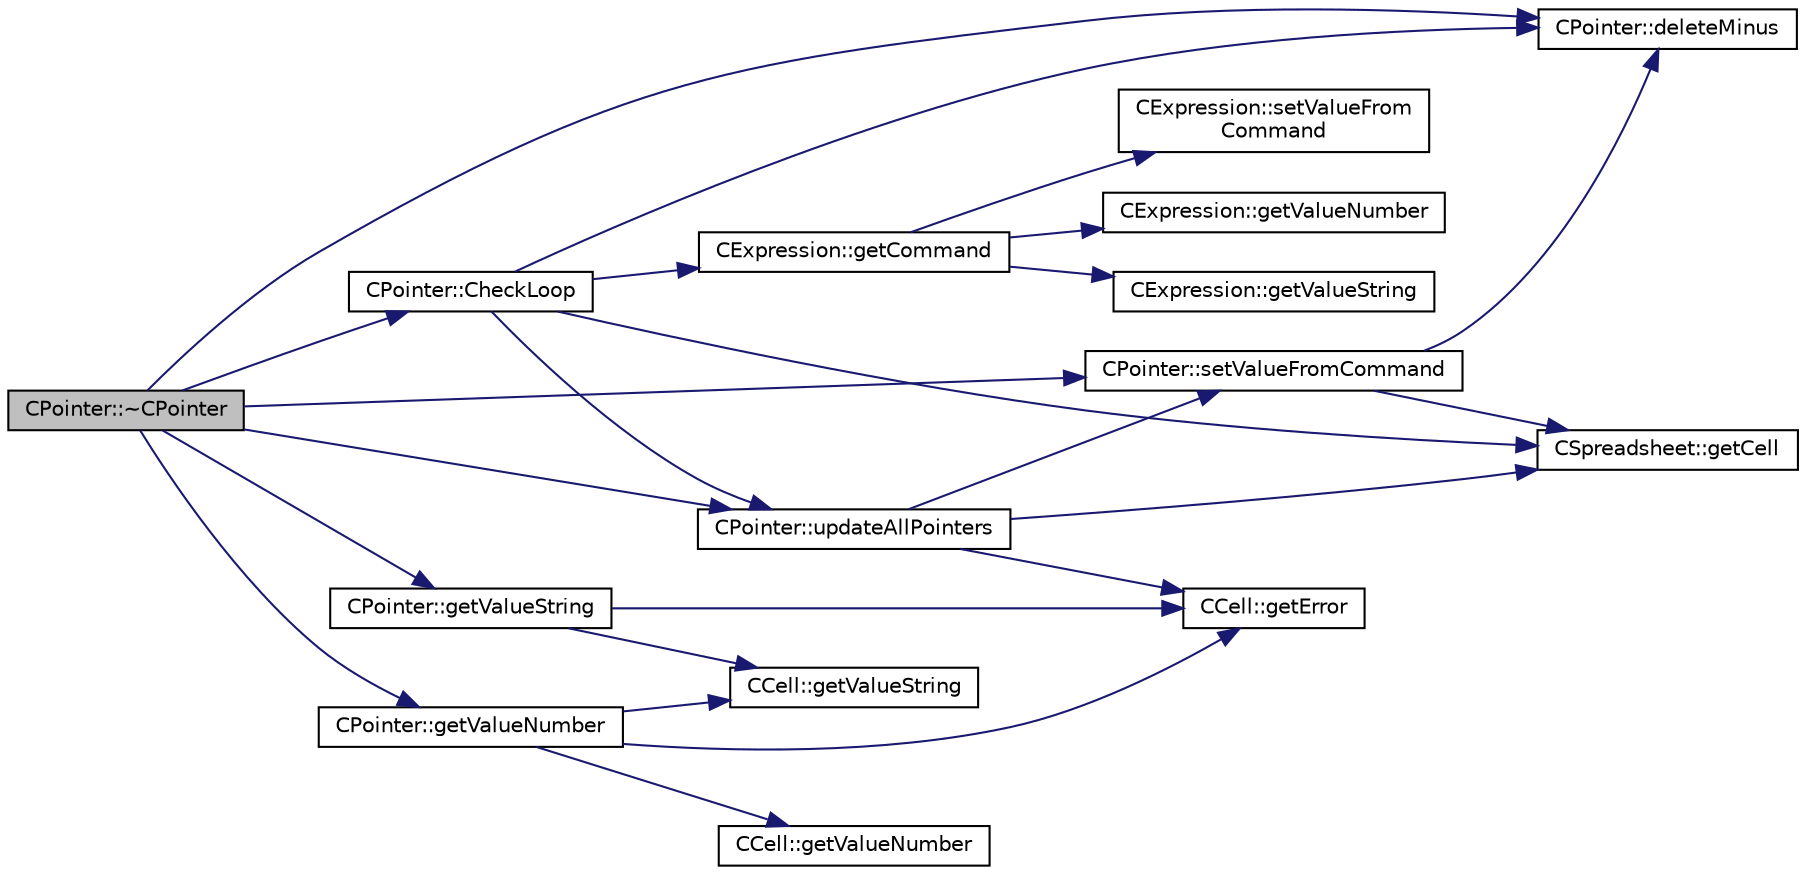 digraph "CPointer::~CPointer"
{
  edge [fontname="Helvetica",fontsize="10",labelfontname="Helvetica",labelfontsize="10"];
  node [fontname="Helvetica",fontsize="10",shape=record];
  rankdir="LR";
  Node1 [label="CPointer::~CPointer",height=0.2,width=0.4,color="black", fillcolor="grey75", style="filled", fontcolor="black"];
  Node1 -> Node2 [color="midnightblue",fontsize="10",style="solid",fontname="Helvetica"];
  Node2 [label="CPointer::CheckLoop",height=0.2,width=0.4,color="black", fillcolor="white", style="filled",URL="$classCPointer.html#a840d1c1bb985accb3e5d3bcc51c19aef"];
  Node2 -> Node3 [color="midnightblue",fontsize="10",style="solid",fontname="Helvetica"];
  Node3 [label="CPointer::deleteMinus",height=0.2,width=0.4,color="black", fillcolor="white", style="filled",URL="$classCPointer.html#a2b01364581c782c76dae9a88a28710d0"];
  Node2 -> Node4 [color="midnightblue",fontsize="10",style="solid",fontname="Helvetica"];
  Node4 [label="CSpreadsheet::getCell",height=0.2,width=0.4,color="black", fillcolor="white", style="filled",URL="$classCSpreadsheet.html#a681d138b2bf4fa6c8272e383bcd3a55b"];
  Node2 -> Node5 [color="midnightblue",fontsize="10",style="solid",fontname="Helvetica"];
  Node5 [label="CExpression::getCommand",height=0.2,width=0.4,color="black", fillcolor="white", style="filled",URL="$classCExpression.html#a0af6c8b2aff6fd9967ff0105f17cb666"];
  Node5 -> Node6 [color="midnightblue",fontsize="10",style="solid",fontname="Helvetica"];
  Node6 [label="CExpression::getValueNumber",height=0.2,width=0.4,color="black", fillcolor="white", style="filled",URL="$classCExpression.html#ad0afd6e7009762858f58fce0cacbece7"];
  Node5 -> Node7 [color="midnightblue",fontsize="10",style="solid",fontname="Helvetica"];
  Node7 [label="CExpression::getValueString",height=0.2,width=0.4,color="black", fillcolor="white", style="filled",URL="$classCExpression.html#a73a60947eb6f6e861196d03af1903eae"];
  Node5 -> Node8 [color="midnightblue",fontsize="10",style="solid",fontname="Helvetica"];
  Node8 [label="CExpression::setValueFrom\lCommand",height=0.2,width=0.4,color="black", fillcolor="white", style="filled",URL="$classCExpression.html#a67bec4a6488cb06d5e370b6fa10bbb8c"];
  Node2 -> Node9 [color="midnightblue",fontsize="10",style="solid",fontname="Helvetica"];
  Node9 [label="CPointer::updateAllPointers",height=0.2,width=0.4,color="black", fillcolor="white", style="filled",URL="$classCPointer.html#ad0e5c27486980846105a07020dad2ff2"];
  Node9 -> Node4 [color="midnightblue",fontsize="10",style="solid",fontname="Helvetica"];
  Node9 -> Node10 [color="midnightblue",fontsize="10",style="solid",fontname="Helvetica"];
  Node10 [label="CPointer::setValueFromCommand",height=0.2,width=0.4,color="black", fillcolor="white", style="filled",URL="$classCPointer.html#a14ea2281d6a386607b6a5533b01554ae"];
  Node10 -> Node3 [color="midnightblue",fontsize="10",style="solid",fontname="Helvetica"];
  Node10 -> Node4 [color="midnightblue",fontsize="10",style="solid",fontname="Helvetica"];
  Node9 -> Node11 [color="midnightblue",fontsize="10",style="solid",fontname="Helvetica"];
  Node11 [label="CCell::getError",height=0.2,width=0.4,color="black", fillcolor="white", style="filled",URL="$classCCell.html#a32f297678ba67eb605a88de063afc2c2"];
  Node1 -> Node9 [color="midnightblue",fontsize="10",style="solid",fontname="Helvetica"];
  Node1 -> Node3 [color="midnightblue",fontsize="10",style="solid",fontname="Helvetica"];
  Node1 -> Node12 [color="midnightblue",fontsize="10",style="solid",fontname="Helvetica"];
  Node12 [label="CPointer::getValueNumber",height=0.2,width=0.4,color="black", fillcolor="white", style="filled",URL="$classCPointer.html#a3e3d8164fa50f8b21cc0378d99dedf16"];
  Node12 -> Node13 [color="midnightblue",fontsize="10",style="solid",fontname="Helvetica"];
  Node13 [label="CCell::getValueString",height=0.2,width=0.4,color="black", fillcolor="white", style="filled",URL="$classCCell.html#a7aaf6b20017ed02e3e67f6e62f2ea8c6"];
  Node12 -> Node11 [color="midnightblue",fontsize="10",style="solid",fontname="Helvetica"];
  Node12 -> Node14 [color="midnightblue",fontsize="10",style="solid",fontname="Helvetica"];
  Node14 [label="CCell::getValueNumber",height=0.2,width=0.4,color="black", fillcolor="white", style="filled",URL="$classCCell.html#a40f8e1efeacf0cce8fb5d96251ea4eed"];
  Node1 -> Node15 [color="midnightblue",fontsize="10",style="solid",fontname="Helvetica"];
  Node15 [label="CPointer::getValueString",height=0.2,width=0.4,color="black", fillcolor="white", style="filled",URL="$classCPointer.html#aadbdd19c47d952b7354108fce13af278"];
  Node15 -> Node11 [color="midnightblue",fontsize="10",style="solid",fontname="Helvetica"];
  Node15 -> Node13 [color="midnightblue",fontsize="10",style="solid",fontname="Helvetica"];
  Node1 -> Node10 [color="midnightblue",fontsize="10",style="solid",fontname="Helvetica"];
}
